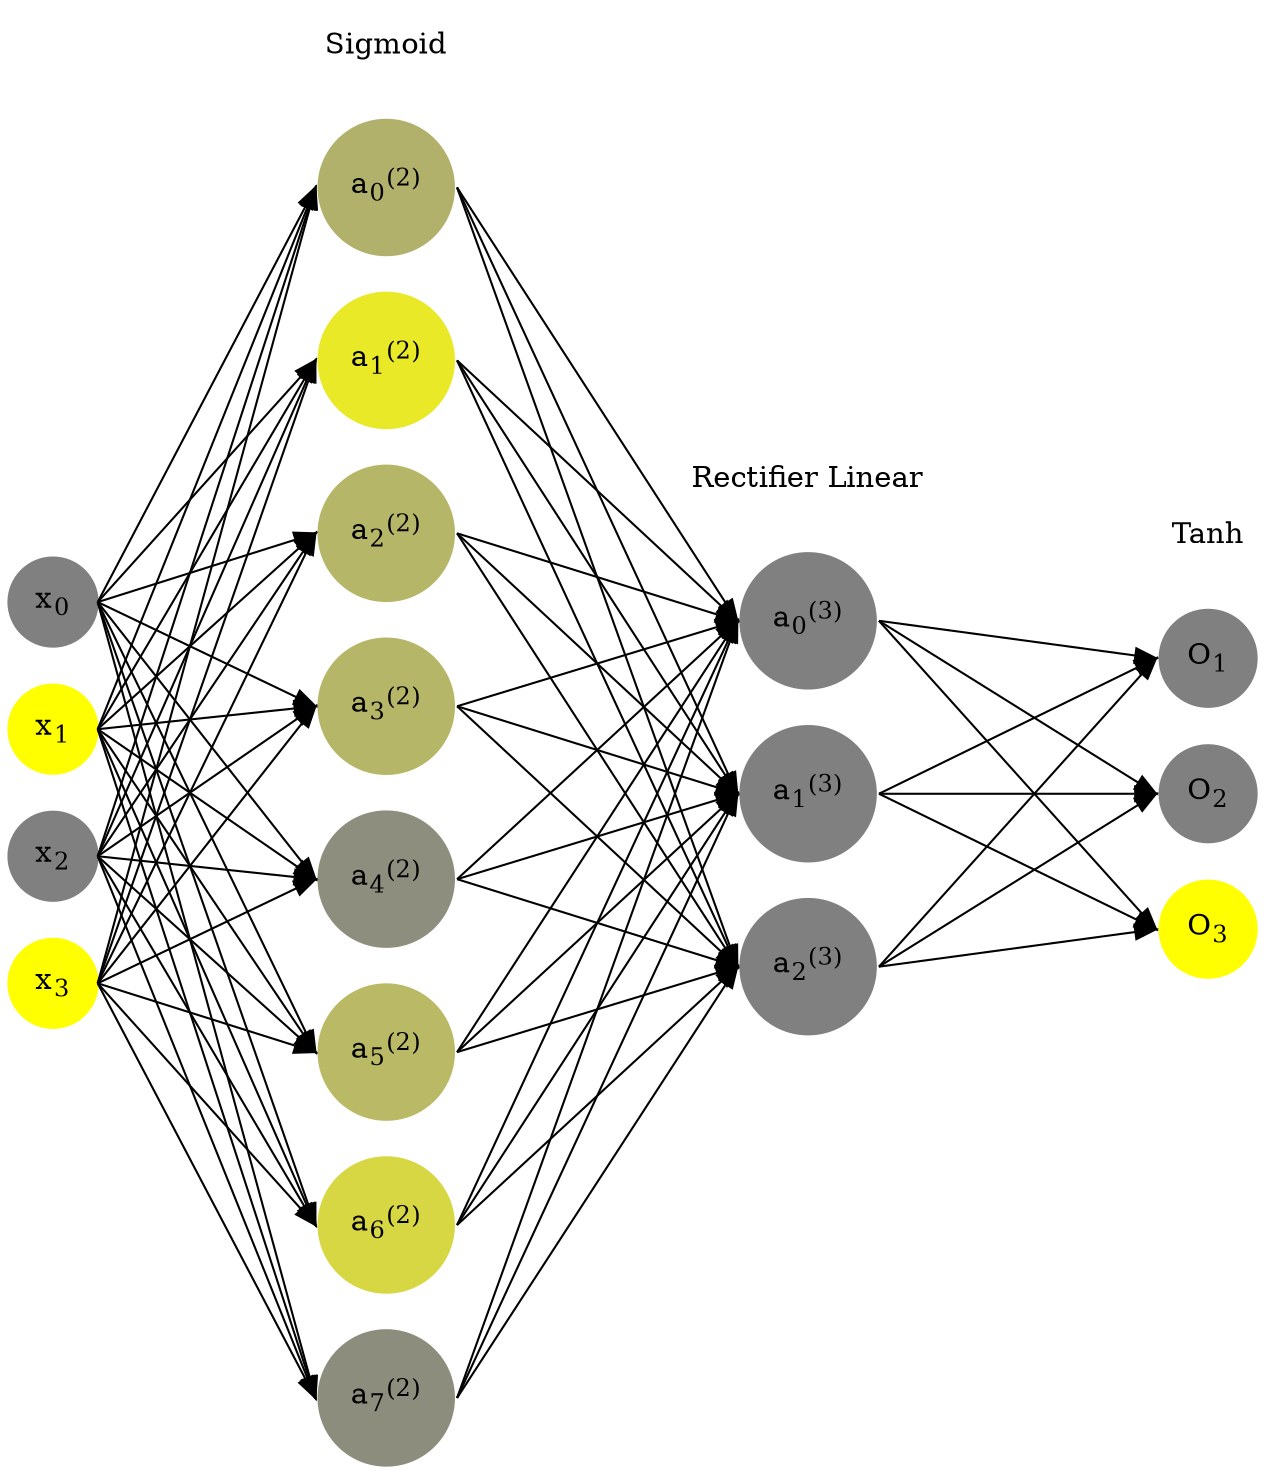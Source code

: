 digraph G {
	rankdir = LR;
	splines=false;
	edge[style=invis];
	ranksep= 1.4;
	{
	node [shape=circle, color="0.1667, 0.0, 0.5", style=filled, fillcolor="0.1667, 0.0, 0.5"];
	x0 [label=<x<sub>0</sub>>];
	}
	{
	node [shape=circle, color="0.1667, 1.0, 1.0", style=filled, fillcolor="0.1667, 1.0, 1.0"];
	x1 [label=<x<sub>1</sub>>];
	}
	{
	node [shape=circle, color="0.1667, 0.0, 0.5", style=filled, fillcolor="0.1667, 0.0, 0.5"];
	x2 [label=<x<sub>2</sub>>];
	}
	{
	node [shape=circle, color="0.1667, 1.0, 1.0", style=filled, fillcolor="0.1667, 1.0, 1.0"];
	x3 [label=<x<sub>3</sub>>];
	}
	{
	node [shape=circle, color="0.1667, 0.387166, 0.693583", style=filled, fillcolor="0.1667, 0.387166, 0.693583"];
	a02 [label=<a<sub>0</sub><sup>(2)</sup>>];
	}
	{
	node [shape=circle, color="0.1667, 0.828082, 0.914041", style=filled, fillcolor="0.1667, 0.828082, 0.914041"];
	a12 [label=<a<sub>1</sub><sup>(2)</sup>>];
	}
	{
	node [shape=circle, color="0.1667, 0.429318, 0.714659", style=filled, fillcolor="0.1667, 0.429318, 0.714659"];
	a22 [label=<a<sub>2</sub><sup>(2)</sup>>];
	}
	{
	node [shape=circle, color="0.1667, 0.426011, 0.713005", style=filled, fillcolor="0.1667, 0.426011, 0.713005"];
	a32 [label=<a<sub>3</sub><sup>(2)</sup>>];
	}
	{
	node [shape=circle, color="0.1667, 0.110189, 0.555094", style=filled, fillcolor="0.1667, 0.110189, 0.555094"];
	a42 [label=<a<sub>4</sub><sup>(2)</sup>>];
	}
	{
	node [shape=circle, color="0.1667, 0.448207, 0.724104", style=filled, fillcolor="0.1667, 0.448207, 0.724104"];
	a52 [label=<a<sub>5</sub><sup>(2)</sup>>];
	}
	{
	node [shape=circle, color="0.1667, 0.687052, 0.843526", style=filled, fillcolor="0.1667, 0.687052, 0.843526"];
	a62 [label=<a<sub>6</sub><sup>(2)</sup>>];
	}
	{
	node [shape=circle, color="0.1667, 0.102211, 0.551106", style=filled, fillcolor="0.1667, 0.102211, 0.551106"];
	a72 [label=<a<sub>7</sub><sup>(2)</sup>>];
	}
	{
	node [shape=circle, color="0.1667, 0.000000, 0.500000", style=filled, fillcolor="0.1667, 0.000000, 0.500000"];
	a03 [label=<a<sub>0</sub><sup>(3)</sup>>];
	}
	{
	node [shape=circle, color="0.1667, 0.000000, 0.500000", style=filled, fillcolor="0.1667, 0.000000, 0.500000"];
	a13 [label=<a<sub>1</sub><sup>(3)</sup>>];
	}
	{
	node [shape=circle, color="0.1667, 0.000000, 0.500000", style=filled, fillcolor="0.1667, 0.000000, 0.500000"];
	a23 [label=<a<sub>2</sub><sup>(3)</sup>>];
	}
	{
	node [shape=circle, color="0.1667, 0.0, 0.5", style=filled, fillcolor="0.1667, 0.0, 0.5"];
	O1 [label=<O<sub>1</sub>>];
	}
	{
	node [shape=circle, color="0.1667, 0.0, 0.5", style=filled, fillcolor="0.1667, 0.0, 0.5"];
	O2 [label=<O<sub>2</sub>>];
	}
	{
	node [shape=circle, color="0.1667, 1.0, 1.0", style=filled, fillcolor="0.1667, 1.0, 1.0"];
	O3 [label=<O<sub>3</sub>>];
	}
	{
	rank=same;
	x0->x1->x2->x3;
	}
	{
	rank=same;
	a02->a12->a22->a32->a42->a52->a62->a72;
	}
	{
	rank=same;
	a03->a13->a23;
	}
	{
	rank=same;
	O1->O2->O3;
	}
	l1 [shape=plaintext,label="Sigmoid"];
	l1->a02;
	{rank=same; l1;a02};
	l2 [shape=plaintext,label="Rectifier Linear"];
	l2->a03;
	{rank=same; l2;a03};
	l3 [shape=plaintext,label="Tanh"];
	l3->O1;
	{rank=same; l3;O1};
edge[style=solid, tailport=e, headport=w];
	{x0;x1;x2;x3} -> {a02;a12;a22;a32;a42;a52;a62;a72};
	{a02;a12;a22;a32;a42;a52;a62;a72} -> {a03;a13;a23};
	{a03;a13;a23} -> {O1,O2,O3};
}